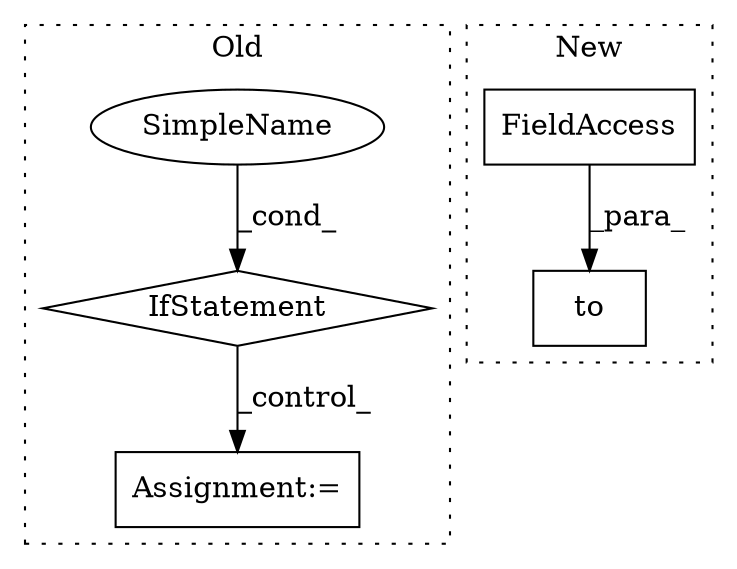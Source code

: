 digraph G {
subgraph cluster0 {
1 [label="IfStatement" a="25" s="12521,12562" l="4,2" shape="diamond"];
4 [label="Assignment:=" a="7" s="12717" l="1" shape="box"];
5 [label="SimpleName" a="42" s="" l="" shape="ellipse"];
label = "Old";
style="dotted";
}
subgraph cluster1 {
2 [label="to" a="32" s="12868,12883" l="3,1" shape="box"];
3 [label="FieldAccess" a="22" s="12871" l="12" shape="box"];
label = "New";
style="dotted";
}
1 -> 4 [label="_control_"];
3 -> 2 [label="_para_"];
5 -> 1 [label="_cond_"];
}